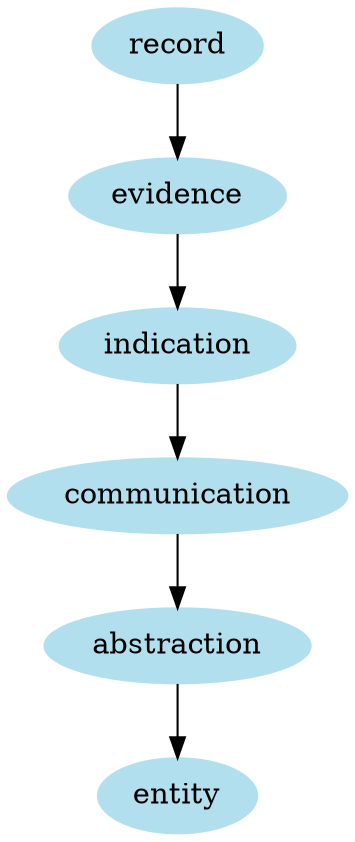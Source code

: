 digraph unix {
	node [color=lightblue2 style=filled]
	size="6,6"
	record -> evidence
	evidence -> indication
	indication -> communication
	communication -> abstraction
	abstraction -> entity
}
